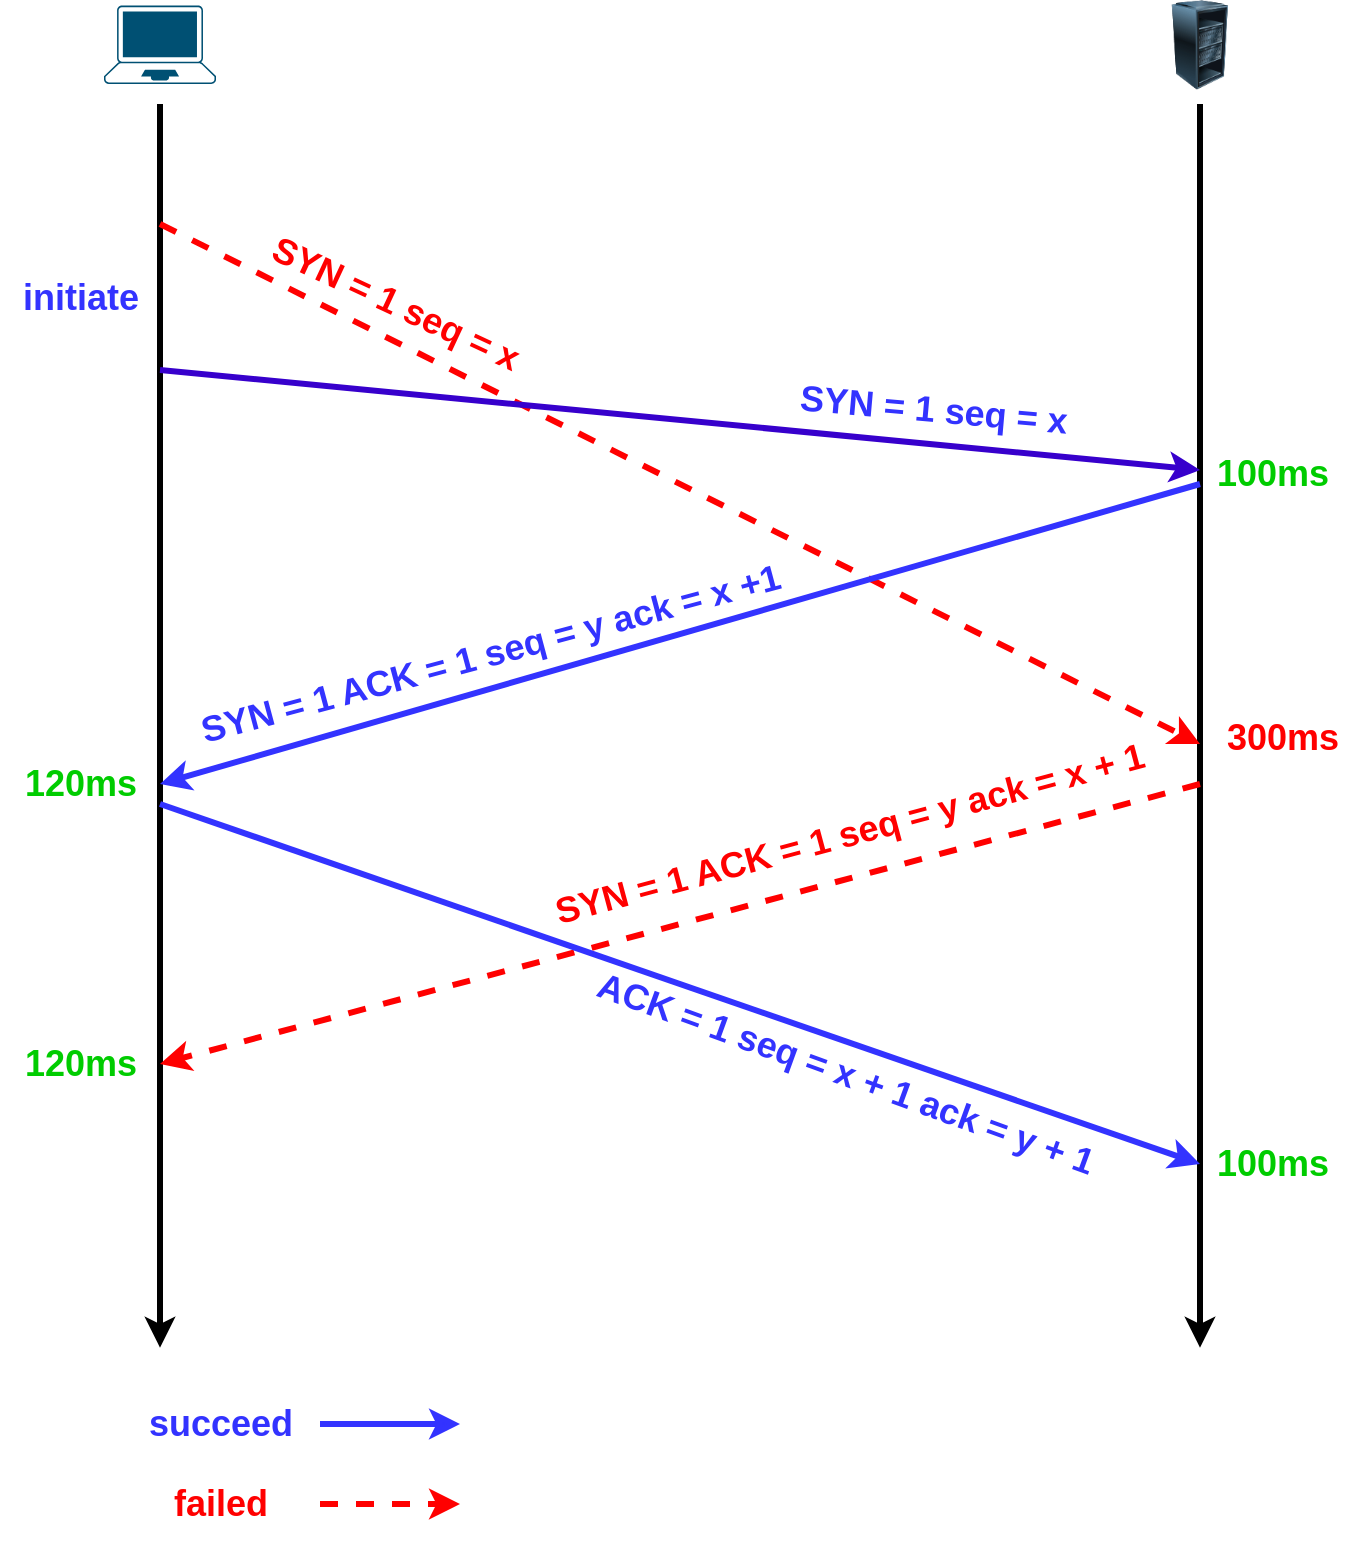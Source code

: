 <mxfile version="20.2.0" type="github">
  <diagram id="oeBJYvxaCdqDzuY_nOz7" name="第 1 页">
    <mxGraphModel dx="908" dy="643" grid="1" gridSize="10" guides="1" tooltips="1" connect="1" arrows="1" fold="1" page="1" pageScale="1" pageWidth="827" pageHeight="1169" math="0" shadow="0">
      <root>
        <mxCell id="0" />
        <mxCell id="1" parent="0" />
        <mxCell id="_hZP4Jx_-niu8Q9Kd1vT-4" value="" style="points=[[0.13,0.02,0],[0.5,0,0],[0.87,0.02,0],[0.885,0.4,0],[0.985,0.985,0],[0.5,1,0],[0.015,0.985,0],[0.115,0.4,0]];verticalLabelPosition=bottom;sketch=0;html=1;verticalAlign=top;aspect=fixed;align=center;pointerEvents=1;shape=mxgraph.cisco19.laptop;fillColor=#005073;strokeColor=none;" vertex="1" parent="1">
          <mxGeometry x="92" y="50.8" width="56" height="39.2" as="geometry" />
        </mxCell>
        <mxCell id="_hZP4Jx_-niu8Q9Kd1vT-5" value="" style="image;html=1;image=img/lib/clip_art/computers/Server_Rack_Partial_128x128.png" vertex="1" parent="1">
          <mxGeometry x="620" y="48" width="40" height="45" as="geometry" />
        </mxCell>
        <mxCell id="_hZP4Jx_-niu8Q9Kd1vT-1" value="" style="endArrow=classic;html=1;rounded=0;strokeWidth=3;" edge="1" parent="1">
          <mxGeometry width="50" height="50" relative="1" as="geometry">
            <mxPoint x="120" y="100" as="sourcePoint" />
            <mxPoint x="120" y="721.818" as="targetPoint" />
          </mxGeometry>
        </mxCell>
        <mxCell id="_hZP4Jx_-niu8Q9Kd1vT-2" value="" style="endArrow=classic;html=1;rounded=0;strokeWidth=3;" edge="1" parent="1">
          <mxGeometry width="50" height="50" relative="1" as="geometry">
            <mxPoint x="640" y="100" as="sourcePoint" />
            <mxPoint x="640" y="721.818" as="targetPoint" />
          </mxGeometry>
        </mxCell>
        <mxCell id="_hZP4Jx_-niu8Q9Kd1vT-6" value="" style="endArrow=classic;html=1;rounded=0;strokeWidth=3;fillColor=#e51400;strokeColor=#FF0000;dashed=1;" edge="1" parent="1">
          <mxGeometry width="50" height="50" relative="1" as="geometry">
            <mxPoint x="120" y="160" as="sourcePoint" />
            <mxPoint x="640" y="420" as="targetPoint" />
          </mxGeometry>
        </mxCell>
        <mxCell id="_hZP4Jx_-niu8Q9Kd1vT-10" value="" style="endArrow=classic;html=1;rounded=0;fontSize=14;strokeWidth=3;fillColor=#6a00ff;strokeColor=#3700CC;" edge="1" parent="1">
          <mxGeometry width="50" height="50" relative="1" as="geometry">
            <mxPoint x="120" y="233" as="sourcePoint" />
            <mxPoint x="640" y="283" as="targetPoint" />
          </mxGeometry>
        </mxCell>
        <mxCell id="_hZP4Jx_-niu8Q9Kd1vT-11" value="&lt;font color=&quot;#00cc00&quot; style=&quot;font-size: 18px;&quot;&gt;&lt;b style=&quot;&quot;&gt;100ms&lt;/b&gt;&lt;/font&gt;" style="text;html=1;align=center;verticalAlign=middle;resizable=0;points=[];autosize=1;strokeColor=none;fillColor=none;fontSize=14;" vertex="1" parent="1">
          <mxGeometry x="636" y="265" width="80" height="40" as="geometry" />
        </mxCell>
        <mxCell id="_hZP4Jx_-niu8Q9Kd1vT-12" value="&lt;b&gt;&lt;font color=&quot;#ff0000&quot;&gt;300ms&lt;/font&gt;&lt;/b&gt;" style="text;html=1;align=center;verticalAlign=middle;resizable=0;points=[];autosize=1;strokeColor=none;fillColor=none;fontSize=18;fontColor=#3333FF;" vertex="1" parent="1">
          <mxGeometry x="641" y="397" width="80" height="40" as="geometry" />
        </mxCell>
        <mxCell id="_hZP4Jx_-niu8Q9Kd1vT-14" value="" style="endArrow=classic;html=1;rounded=0;fontSize=18;fontColor=#FF0000;strokeWidth=3;strokeColor=#3333FF;" edge="1" parent="1">
          <mxGeometry width="50" height="50" relative="1" as="geometry">
            <mxPoint x="640" y="290" as="sourcePoint" />
            <mxPoint x="120" y="440" as="targetPoint" />
          </mxGeometry>
        </mxCell>
        <mxCell id="_hZP4Jx_-niu8Q9Kd1vT-15" value="&lt;b style=&quot;&quot;&gt;&lt;font color=&quot;#00cc00&quot;&gt;120ms&lt;/font&gt;&lt;/b&gt;" style="text;html=1;align=center;verticalAlign=middle;resizable=0;points=[];autosize=1;strokeColor=none;fillColor=none;fontSize=18;fontColor=#FF0000;" vertex="1" parent="1">
          <mxGeometry x="40" y="420" width="80" height="40" as="geometry" />
        </mxCell>
        <mxCell id="_hZP4Jx_-niu8Q9Kd1vT-16" value="" style="endArrow=classic;html=1;rounded=0;fontSize=18;fontColor=#3333FF;strokeColor=#FF0000;strokeWidth=3;dashed=1;" edge="1" parent="1">
          <mxGeometry width="50" height="50" relative="1" as="geometry">
            <mxPoint x="640" y="440" as="sourcePoint" />
            <mxPoint x="120" y="580" as="targetPoint" />
          </mxGeometry>
        </mxCell>
        <mxCell id="_hZP4Jx_-niu8Q9Kd1vT-17" value="&lt;b&gt;&lt;font color=&quot;#00cc00&quot;&gt;120ms&lt;/font&gt;&lt;/b&gt;" style="text;html=1;align=center;verticalAlign=middle;resizable=0;points=[];autosize=1;strokeColor=none;fillColor=none;fontSize=18;fontColor=#3333FF;" vertex="1" parent="1">
          <mxGeometry x="40" y="560" width="80" height="40" as="geometry" />
        </mxCell>
        <mxCell id="_hZP4Jx_-niu8Q9Kd1vT-18" value="&lt;b&gt;&lt;font color=&quot;#3333ff&quot;&gt;initiate&lt;/font&gt;&lt;/b&gt;" style="text;html=1;align=center;verticalAlign=middle;resizable=0;points=[];autosize=1;strokeColor=none;fillColor=none;fontSize=18;fontColor=#00CC00;" vertex="1" parent="1">
          <mxGeometry x="40" y="177" width="80" height="40" as="geometry" />
        </mxCell>
        <mxCell id="_hZP4Jx_-niu8Q9Kd1vT-19" value="&lt;b style=&quot;color: rgb(255, 0, 0);&quot;&gt;SYN = 1 seq = x&lt;/b&gt;" style="text;html=1;strokeColor=none;fillColor=none;align=center;verticalAlign=middle;whiteSpace=wrap;rounded=0;fontSize=18;fontColor=#3333FF;rotation=25;" vertex="1" parent="1">
          <mxGeometry x="148" y="185" width="180" height="30" as="geometry" />
        </mxCell>
        <mxCell id="_hZP4Jx_-niu8Q9Kd1vT-21" value="&lt;b&gt;&lt;font color=&quot;#3333ff&quot;&gt;SYN = 1 seq = x&lt;/font&gt;&lt;/b&gt;" style="text;html=1;strokeColor=none;fillColor=none;align=center;verticalAlign=middle;whiteSpace=wrap;rounded=0;fontSize=18;fontColor=#FF0000;rotation=5;" vertex="1" parent="1">
          <mxGeometry x="407" y="238" width="200" height="30" as="geometry" />
        </mxCell>
        <mxCell id="_hZP4Jx_-niu8Q9Kd1vT-22" value="&lt;b&gt;SYN = 1 ACK = 1 seq = y ack = x +1&lt;/b&gt;" style="text;html=1;strokeColor=none;fillColor=none;align=center;verticalAlign=middle;whiteSpace=wrap;rounded=0;fontSize=18;fontColor=#3333FF;rotation=-15;" vertex="1" parent="1">
          <mxGeometry x="131" y="360" width="308.84" height="30" as="geometry" />
        </mxCell>
        <mxCell id="_hZP4Jx_-niu8Q9Kd1vT-23" value="" style="endArrow=classic;html=1;rounded=0;fontSize=18;fontColor=#3333FF;strokeColor=#3333FF;strokeWidth=3;fillColor=#0050ef;" edge="1" parent="1">
          <mxGeometry width="50" height="50" relative="1" as="geometry">
            <mxPoint x="120" y="450" as="sourcePoint" />
            <mxPoint x="640" y="630" as="targetPoint" />
          </mxGeometry>
        </mxCell>
        <mxCell id="_hZP4Jx_-niu8Q9Kd1vT-25" value="&lt;font color=&quot;#00cc00&quot;&gt;&lt;b&gt;100ms&lt;/b&gt;&lt;/font&gt;" style="text;html=1;align=center;verticalAlign=middle;resizable=0;points=[];autosize=1;strokeColor=none;fillColor=none;fontSize=18;fontColor=#3333FF;" vertex="1" parent="1">
          <mxGeometry x="636" y="610" width="80" height="40" as="geometry" />
        </mxCell>
        <mxCell id="_hZP4Jx_-niu8Q9Kd1vT-27" value="&lt;b&gt;&lt;font color=&quot;#3333ff&quot;&gt;ACK = 1 seq = x + 1 ack = y + 1&lt;/font&gt;&lt;/b&gt;" style="text;html=1;strokeColor=none;fillColor=none;align=center;verticalAlign=middle;whiteSpace=wrap;rounded=0;fontSize=18;fontColor=#00CC00;rotation=20;" vertex="1" parent="1">
          <mxGeometry x="300" y="570" width="326" height="30" as="geometry" />
        </mxCell>
        <mxCell id="_hZP4Jx_-niu8Q9Kd1vT-28" value="&lt;font color=&quot;#ff0000&quot;&gt;&lt;b&gt;SYN = 1 ACK = 1 seq = y ack = x + 1&lt;/b&gt;&lt;/font&gt;" style="text;html=1;strokeColor=none;fillColor=none;align=center;verticalAlign=middle;whiteSpace=wrap;rounded=0;fontSize=18;fontColor=#3333FF;rotation=-15;" vertex="1" parent="1">
          <mxGeometry x="300" y="450" width="330" height="30" as="geometry" />
        </mxCell>
        <mxCell id="_hZP4Jx_-niu8Q9Kd1vT-29" value="" style="endArrow=classic;html=1;rounded=0;fontSize=18;fontColor=#FF0000;strokeColor=#3333FF;strokeWidth=3;" edge="1" parent="1">
          <mxGeometry width="50" height="50" relative="1" as="geometry">
            <mxPoint x="200" y="760" as="sourcePoint" />
            <mxPoint x="270" y="760" as="targetPoint" />
          </mxGeometry>
        </mxCell>
        <mxCell id="_hZP4Jx_-niu8Q9Kd1vT-30" value="" style="endArrow=classic;html=1;rounded=0;fontSize=18;fontColor=#FF0000;strokeColor=#FF0000;strokeWidth=3;dashed=1;" edge="1" parent="1">
          <mxGeometry width="50" height="50" relative="1" as="geometry">
            <mxPoint x="200" y="800" as="sourcePoint" />
            <mxPoint x="270" y="800" as="targetPoint" />
          </mxGeometry>
        </mxCell>
        <mxCell id="_hZP4Jx_-niu8Q9Kd1vT-31" value="&lt;b&gt;&lt;font color=&quot;#3333ff&quot;&gt;succeed&lt;/font&gt;&lt;/b&gt;" style="text;html=1;align=center;verticalAlign=middle;resizable=0;points=[];autosize=1;strokeColor=none;fillColor=none;fontSize=18;fontColor=#FF0000;" vertex="1" parent="1">
          <mxGeometry x="100" y="740" width="100" height="40" as="geometry" />
        </mxCell>
        <mxCell id="_hZP4Jx_-niu8Q9Kd1vT-32" value="&lt;b style=&quot;&quot;&gt;failed&lt;/b&gt;" style="text;html=1;align=center;verticalAlign=middle;resizable=0;points=[];autosize=1;strokeColor=none;fillColor=none;fontSize=18;fontColor=#FF0000;" vertex="1" parent="1">
          <mxGeometry x="115" y="780" width="70" height="40" as="geometry" />
        </mxCell>
      </root>
    </mxGraphModel>
  </diagram>
</mxfile>

